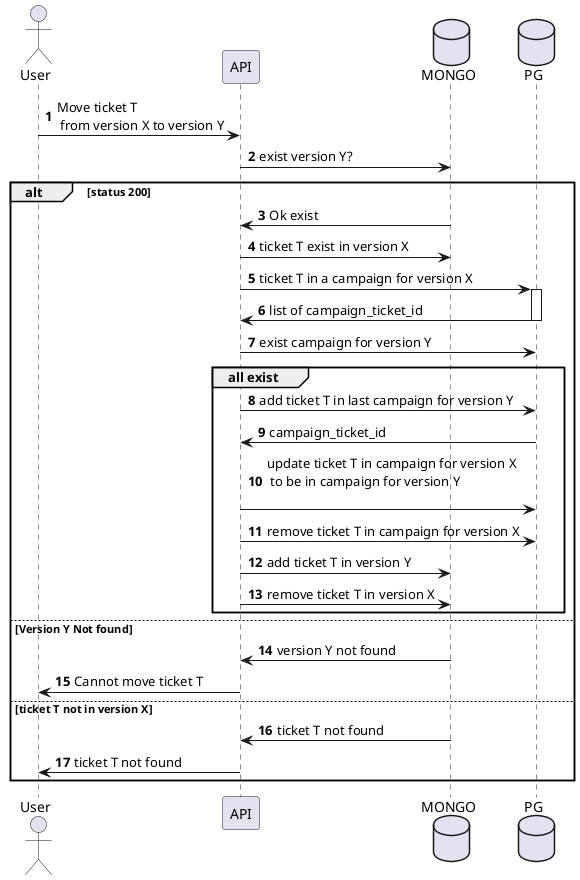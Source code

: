 @startuml
'https://plantuml.com/sequence-diagram

'TODO check the move sequence as there an issue on campaign content
actor User
participant API
database MONGO
database PG
autonumber

User -> API: Move ticket T\n from version X to version Y
API -> MONGO: exist version Y?
alt status 200
MONGO -> API: Ok exist

API -> MONGO: ticket T exist in version X
API -> PG: ticket T in a campaign for version X
activate PG
PG -> API: list of campaign_ticket_id
deactivate PG
API -> PG: exist campaign for version Y

group all exist
API -> PG: add ticket T in last campaign for version Y
PG -> API: campaign_ticket_id
API -> PG: update ticket T in campaign for version X\n to be in campaign for version Y\n
API -> PG: remove ticket T in campaign for version X
API -> MONGO: add ticket T in version Y
API -> MONGO: remove ticket T in version X
end
else Version Y Not found
MONGO -> API: version Y not found
API -> User: Cannot move ticket T

else ticket T not in version X
MONGO -> API: ticket T not found
API -> User: ticket T not found
end

@enduml